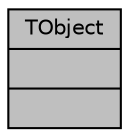 digraph "TObject"
{
 // INTERACTIVE_SVG=YES
  bgcolor="transparent";
  edge [fontname="Helvetica",fontsize="10",labelfontname="Helvetica",labelfontsize="10"];
  node [fontname="Helvetica",fontsize="10",shape=record];
  Node29 [label="{TObject\n||}",height=0.2,width=0.4,color="black", fillcolor="grey75", style="filled", fontcolor="black"];
}
